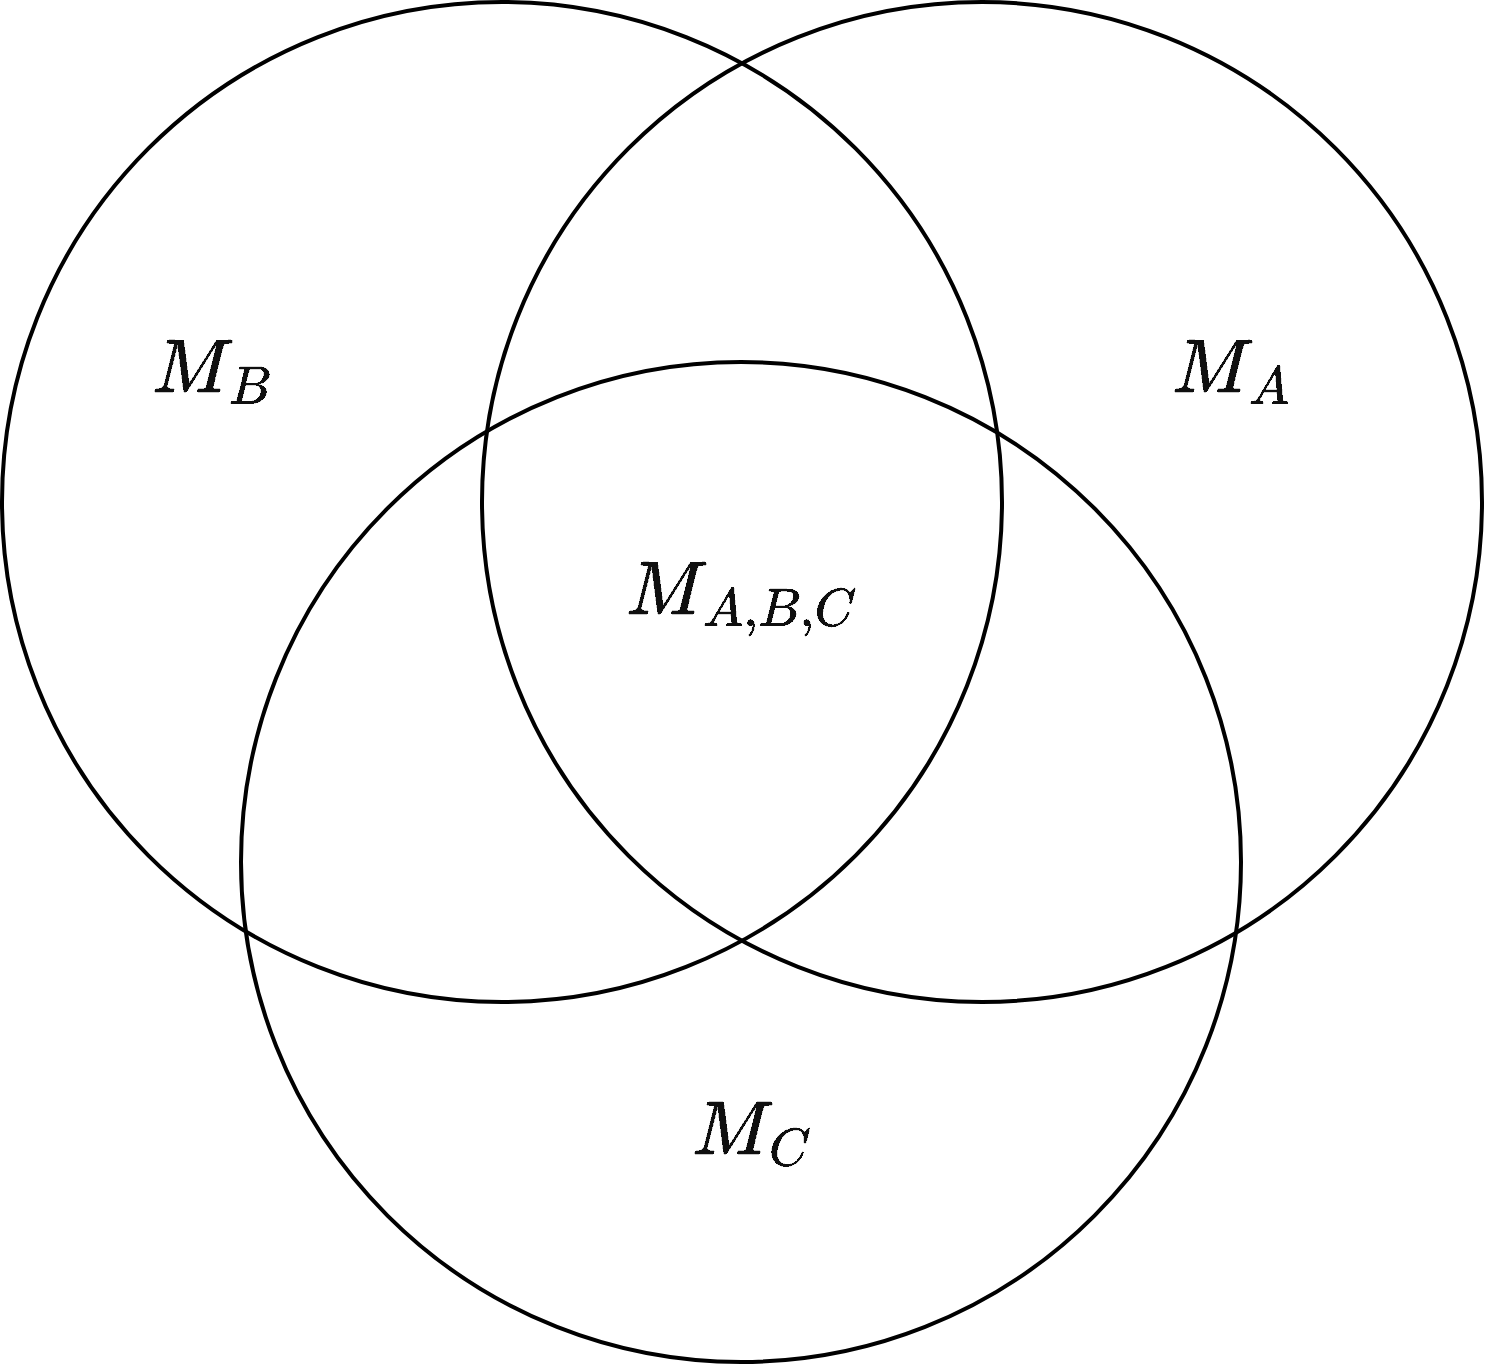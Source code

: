 <mxfile version="13.2.5" type="device"><diagram id="3228e29e-7158-1315-38df-8450db1d8a1d" name="Page-1"><mxGraphModel dx="1574" dy="1429" grid="1" gridSize="10" guides="1" tooltips="1" connect="1" arrows="1" fold="1" page="1" pageScale="1" pageWidth="1169" pageHeight="827" background="#ffffff" math="1" shadow="0"><root><mxCell id="0"/><mxCell id="1" parent="0"/><mxCell id="21531" value="" style="ellipse;fillColor=none;strokeColor=#000000;html=1;fontColor=#333333;strokeWidth=2;" parent="1" vertex="1"><mxGeometry x="339.5" y="260" width="500" height="500" as="geometry"/></mxCell><mxCell id="21532" value="" style="ellipse;html=1;fillColor=none;strokeColor=#000000;fontColor=#333333;strokeWidth=2;" parent="1" vertex="1"><mxGeometry x="220" y="80" width="500" height="500" as="geometry"/></mxCell><mxCell id="21533" value="" style="ellipse;html=1;fillColor=none;strokeColor=#000000;fontColor=#333333;strokeWidth=2;" parent="1" vertex="1"><mxGeometry x="460" y="80" width="500" height="500" as="geometry"/></mxCell><mxCell id="21534" value="$$M_{B}$$" style="text;fontSize=32;align=center;verticalAlign=middle;html=1;fontColor=#0F0F0F;" parent="1" vertex="1"><mxGeometry x="230" y="228.5" width="190" height="70" as="geometry"/></mxCell><mxCell id="21535" value="$$M_{A}$$" style="text;fontSize=32;align=center;verticalAlign=middle;html=1;fontColor=#0F0F0F;" parent="1" vertex="1"><mxGeometry x="740" y="228.5" width="190" height="70" as="geometry"/></mxCell><mxCell id="21536" value="$$M_{C}$$" style="text;fontSize=32;align=center;verticalAlign=middle;html=1;fontColor=#0F0F0F;" parent="1" vertex="1"><mxGeometry x="499.5" y="610" width="190" height="70" as="geometry"/></mxCell><mxCell id="21540" value="&lt;span style=&quot;font-size: 32px&quot;&gt; &lt;span style=&quot;font-family: &amp;#34;courier new&amp;#34; , &amp;#34;courier&amp;#34; , monospace ; font-size: 32px&quot;&gt;$$M_{A,B,C}$$&lt;/span&gt;&lt;/span&gt;" style="text;align=center;html=1;fontColor=#0F0F0F;fontSize=32;" parent="1" vertex="1"><mxGeometry x="569.5" y="320" width="40" height="40" as="geometry"/></mxCell></root></mxGraphModel></diagram></mxfile>